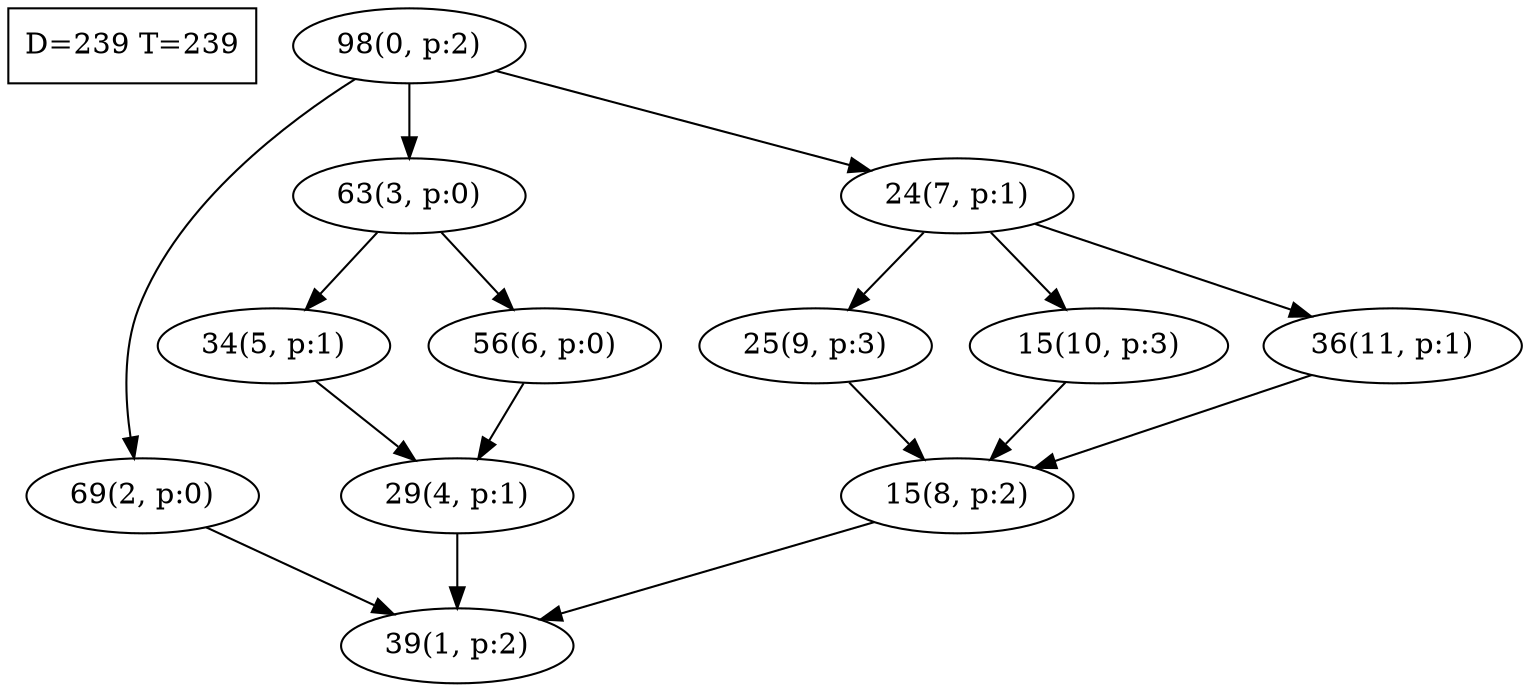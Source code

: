 digraph Task {
i [shape=box, label="D=239 T=239"]; 
0 [label="98(0, p:2)"];
1 [label="39(1, p:2)"];
2 [label="69(2, p:0)"];
3 [label="63(3, p:0)"];
4 [label="29(4, p:1)"];
5 [label="34(5, p:1)"];
6 [label="56(6, p:0)"];
7 [label="24(7, p:1)"];
8 [label="15(8, p:2)"];
9 [label="25(9, p:3)"];
10 [label="15(10, p:3)"];
11 [label="36(11, p:1)"];
0 -> 2;
0 -> 3;
0 -> 7;
2 -> 1;
3 -> 5;
3 -> 6;
4 -> 1;
5 -> 4;
6 -> 4;
7 -> 9;
7 -> 10;
7 -> 11;
8 -> 1;
9 -> 8;
10 -> 8;
11 -> 8;
}